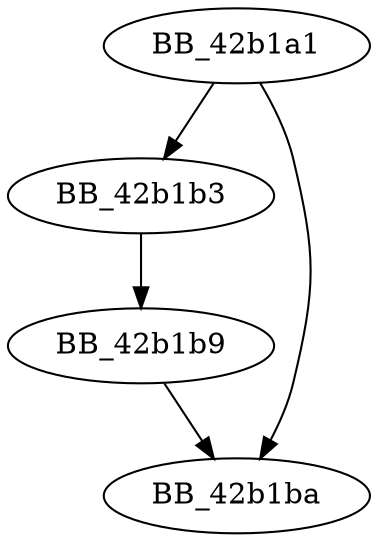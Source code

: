 DiGraph sub_42B1A1{
BB_42b1a1->BB_42b1b3
BB_42b1a1->BB_42b1ba
BB_42b1b3->BB_42b1b9
BB_42b1b9->BB_42b1ba
}
